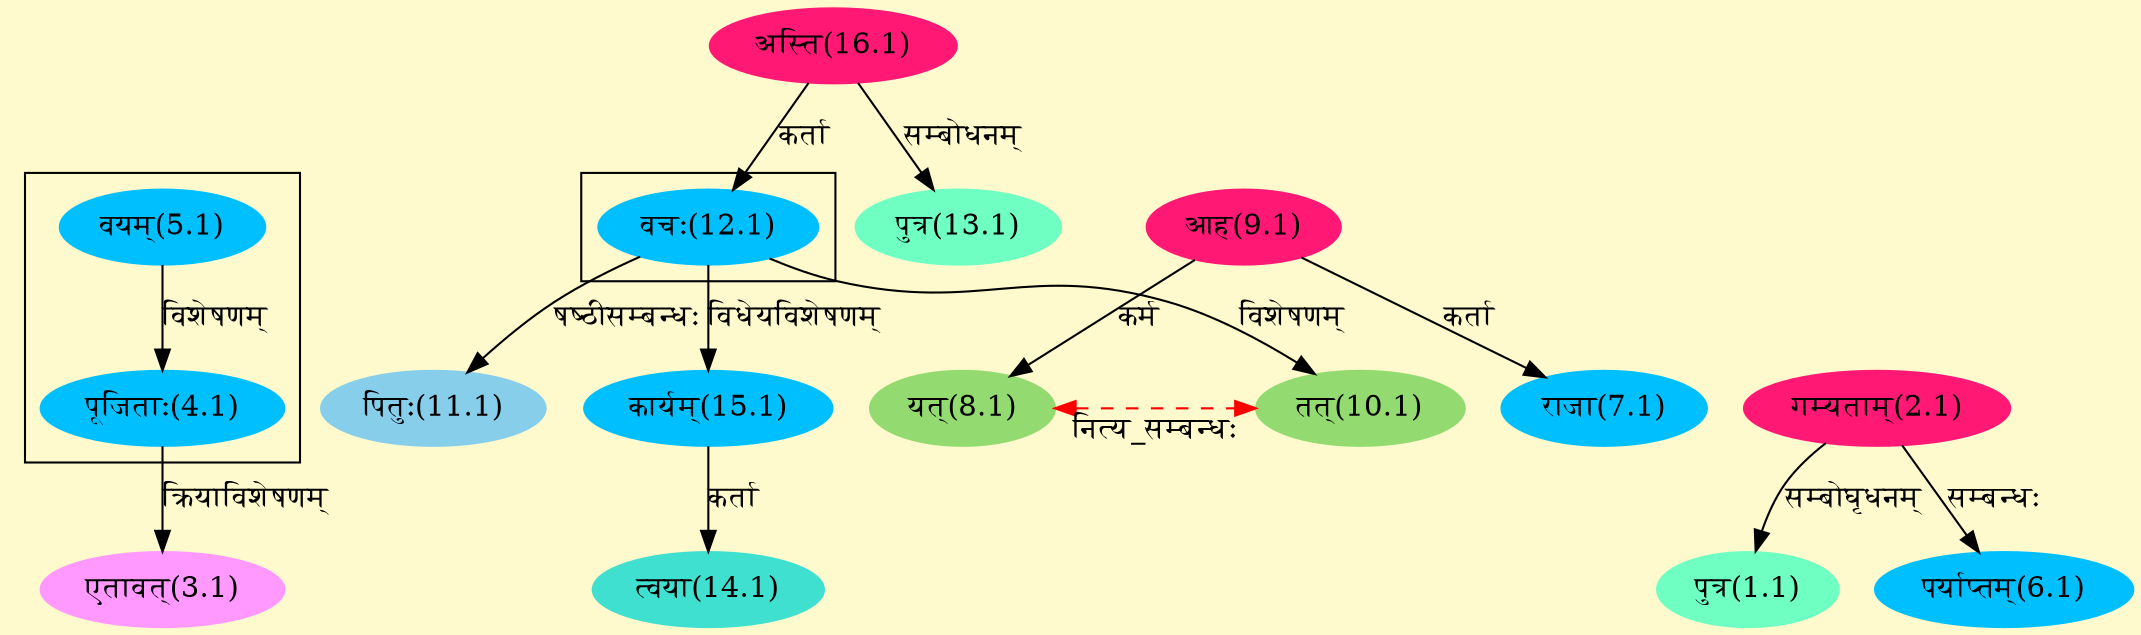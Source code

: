 digraph G{
rankdir=BT;
 compound=true;
 bgcolor="lemonchiffon1";

subgraph cluster_1{
Node4_1 [style=filled, color="#00BFFF" label = "पूजिताः(4.1)"]
Node5_1 [style=filled, color="#00BFFF" label = "वयम्(5.1)"]

}

subgraph cluster_2{
Node10_1 [style=filled, color="#93DB70" label = "तत्(10.1)"]
Node12_1 [style=filled, color="#00BFFF" label = "वचः(12.1)"]

}
Node1_1 [style=filled, color="#6FFFC3" label = "पुत्र(1.1)"]
Node2_1 [style=filled, color="#FF1975" label = "गम्यताम्(2.1)"]
Node [style=filled, color="" label = "()"]
Node3_1 [style=filled, color="#FF99FF" label = "एतावत्(3.1)"]
Node4_1 [style=filled, color="#00BFFF" label = "पूजिताः(4.1)"]
Node6_1 [style=filled, color="#00BFFF" label = "पर्याप्तम्(6.1)"]
Node7_1 [style=filled, color="#00BFFF" label = "राजा(7.1)"]
Node9_1 [style=filled, color="#FF1975" label = "आह(9.1)"]
Node8_1 [style=filled, color="#93DB70" label = "यत्(8.1)"]
Node10_1 [style=filled, color="#93DB70" label = "तत्(10.1)"]
Node11_1 [style=filled, color="#87CEEB" label = "पितुः(11.1)"]
Node12_1 [style=filled, color="#00BFFF" label = "वचः(12.1)"]
Node16_1 [style=filled, color="#FF1975" label = "अस्ति(16.1)"]
Node13_1 [style=filled, color="#6FFFC3" label = "पुत्र(13.1)"]
Node14_1 [style=filled, color="#40E0D0" label = "त्वया(14.1)"]
Node15_1 [style=filled, color="#00BFFF" label = "कार्यम्(15.1)"]
{rank = same; Node8_1; Node10_1;}
/* Start of Relations section */

Node1_1 -> Node2_1 [  label="सम्बोघृधनम्"  dir="back" ]
Node3_1 -> Node4_1 [  label="क्रियाविशेषणम्"  dir="back" ]
Node4_1 -> Node5_1 [  label="विशेषणम्"  dir="back" ]
Node6_1 -> Node2_1 [  label="सम्बन्धः"  dir="back" ]
Node7_1 -> Node9_1 [  label="कर्ता"  dir="back" ]
Node8_1 -> Node9_1 [  label="कर्म"  dir="back" ]
Node8_1 -> Node10_1 [ style=dashed color="red" label="नित्य_सम्बन्धः"  dir="both" ]
Node10_1 -> Node12_1 [  label="विशेषणम्"  dir="back" ]
Node11_1 -> Node12_1 [  label="षष्ठीसम्बन्धः"  dir="back" ]
Node12_1 -> Node16_1 [  label="कर्ता"  dir="back" ]
Node13_1 -> Node16_1 [  label="सम्बोधनम्"  dir="back" ]
Node14_1 -> Node15_1 [  label="कर्ता"  dir="back" ]
Node15_1 -> Node12_1 [  label="विधेयविशेषणम्"  dir="back" ]
}
